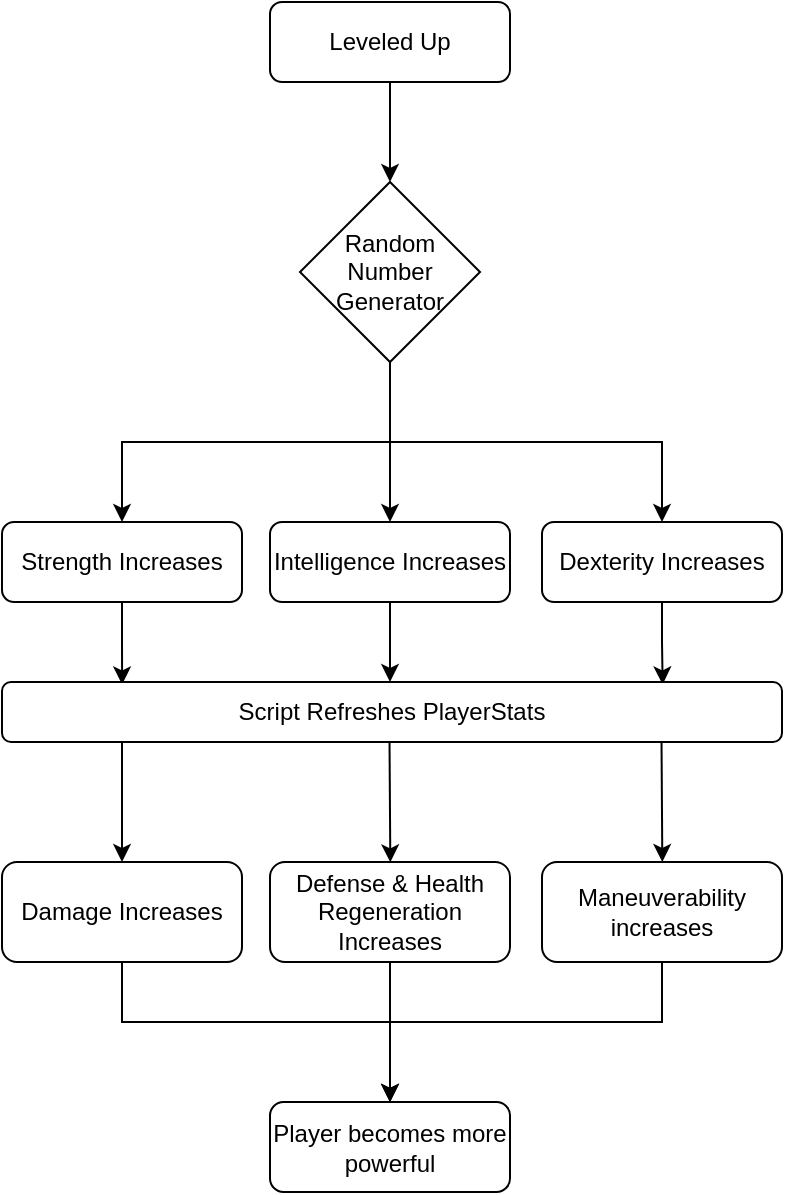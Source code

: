 <mxfile version="20.0.4" type="github">
  <diagram id="C5RBs43oDa-KdzZeNtuy" name="Page-1">
    <mxGraphModel dx="791" dy="384" grid="1" gridSize="10" guides="1" tooltips="1" connect="1" arrows="1" fold="1" page="1" pageScale="1" pageWidth="827" pageHeight="1169" math="0" shadow="0">
      <root>
        <mxCell id="WIyWlLk6GJQsqaUBKTNV-0" />
        <mxCell id="WIyWlLk6GJQsqaUBKTNV-1" parent="WIyWlLk6GJQsqaUBKTNV-0" />
        <mxCell id="4pMJG9k6GhykvoCumbi--1" style="edgeStyle=orthogonalEdgeStyle;rounded=0;orthogonalLoop=1;jettySize=auto;html=1;" edge="1" parent="WIyWlLk6GJQsqaUBKTNV-1">
          <mxGeometry relative="1" as="geometry">
            <mxPoint x="414" y="310" as="targetPoint" />
            <mxPoint x="414" y="230" as="sourcePoint" />
          </mxGeometry>
        </mxCell>
        <mxCell id="4pMJG9k6GhykvoCumbi--2" style="edgeStyle=orthogonalEdgeStyle;rounded=0;orthogonalLoop=1;jettySize=auto;html=1;entryX=0.5;entryY=0;entryDx=0;entryDy=0;" edge="1" parent="WIyWlLk6GJQsqaUBKTNV-1" target="4pMJG9k6GhykvoCumbi--4">
          <mxGeometry relative="1" as="geometry">
            <mxPoint x="560" y="310" as="targetPoint" />
            <mxPoint x="414" y="230" as="sourcePoint" />
            <Array as="points">
              <mxPoint x="414" y="270" />
              <mxPoint x="550" y="270" />
            </Array>
          </mxGeometry>
        </mxCell>
        <mxCell id="4pMJG9k6GhykvoCumbi--3" style="edgeStyle=orthogonalEdgeStyle;rounded=0;orthogonalLoop=1;jettySize=auto;html=1;" edge="1" parent="WIyWlLk6GJQsqaUBKTNV-1">
          <mxGeometry relative="1" as="geometry">
            <mxPoint x="280" y="310" as="targetPoint" />
            <mxPoint x="414" y="230" as="sourcePoint" />
            <Array as="points">
              <mxPoint x="414" y="270" />
              <mxPoint x="280" y="270" />
            </Array>
          </mxGeometry>
        </mxCell>
        <mxCell id="4pMJG9k6GhykvoCumbi--16" style="edgeStyle=orthogonalEdgeStyle;rounded=0;orthogonalLoop=1;jettySize=auto;html=1;entryX=0.847;entryY=0.041;entryDx=0;entryDy=0;entryPerimeter=0;" edge="1" parent="WIyWlLk6GJQsqaUBKTNV-1" source="4pMJG9k6GhykvoCumbi--4" target="4pMJG9k6GhykvoCumbi--10">
          <mxGeometry relative="1" as="geometry">
            <Array as="points" />
          </mxGeometry>
        </mxCell>
        <mxCell id="4pMJG9k6GhykvoCumbi--4" value="Dexterity Increases" style="rounded=1;whiteSpace=wrap;html=1;" vertex="1" parent="WIyWlLk6GJQsqaUBKTNV-1">
          <mxGeometry x="490" y="310" width="120" height="40" as="geometry" />
        </mxCell>
        <mxCell id="4pMJG9k6GhykvoCumbi--5" value="&lt;div&gt;Random&lt;/div&gt;&lt;div&gt;Number&lt;/div&gt;&lt;div&gt;Generator&lt;br&gt;&lt;/div&gt;" style="rhombus;whiteSpace=wrap;html=1;" vertex="1" parent="WIyWlLk6GJQsqaUBKTNV-1">
          <mxGeometry x="369" y="140" width="90" height="90" as="geometry" />
        </mxCell>
        <mxCell id="4pMJG9k6GhykvoCumbi--7" style="edgeStyle=orthogonalEdgeStyle;rounded=0;orthogonalLoop=1;jettySize=auto;html=1;entryX=0.5;entryY=0;entryDx=0;entryDy=0;" edge="1" parent="WIyWlLk6GJQsqaUBKTNV-1" source="4pMJG9k6GhykvoCumbi--6" target="4pMJG9k6GhykvoCumbi--5">
          <mxGeometry relative="1" as="geometry" />
        </mxCell>
        <mxCell id="4pMJG9k6GhykvoCumbi--6" value="Leveled Up" style="rounded=1;whiteSpace=wrap;html=1;" vertex="1" parent="WIyWlLk6GJQsqaUBKTNV-1">
          <mxGeometry x="354" y="50" width="120" height="40" as="geometry" />
        </mxCell>
        <mxCell id="4pMJG9k6GhykvoCumbi--15" style="edgeStyle=orthogonalEdgeStyle;rounded=0;orthogonalLoop=1;jettySize=auto;html=1;" edge="1" parent="WIyWlLk6GJQsqaUBKTNV-1" source="4pMJG9k6GhykvoCumbi--8">
          <mxGeometry relative="1" as="geometry">
            <mxPoint x="414" y="390" as="targetPoint" />
          </mxGeometry>
        </mxCell>
        <mxCell id="4pMJG9k6GhykvoCumbi--8" value="Intelligence Increases" style="rounded=1;whiteSpace=wrap;html=1;" vertex="1" parent="WIyWlLk6GJQsqaUBKTNV-1">
          <mxGeometry x="354" y="310" width="120" height="40" as="geometry" />
        </mxCell>
        <mxCell id="4pMJG9k6GhykvoCumbi--12" style="edgeStyle=orthogonalEdgeStyle;rounded=0;orthogonalLoop=1;jettySize=auto;html=1;entryX=0.154;entryY=0.041;entryDx=0;entryDy=0;entryPerimeter=0;" edge="1" parent="WIyWlLk6GJQsqaUBKTNV-1" source="4pMJG9k6GhykvoCumbi--9" target="4pMJG9k6GhykvoCumbi--10">
          <mxGeometry relative="1" as="geometry" />
        </mxCell>
        <mxCell id="4pMJG9k6GhykvoCumbi--9" value="Strength Increases" style="rounded=1;whiteSpace=wrap;html=1;" vertex="1" parent="WIyWlLk6GJQsqaUBKTNV-1">
          <mxGeometry x="220" y="310" width="120" height="40" as="geometry" />
        </mxCell>
        <mxCell id="4pMJG9k6GhykvoCumbi--10" value="Script Refreshes PlayerStats" style="rounded=1;whiteSpace=wrap;html=1;" vertex="1" parent="WIyWlLk6GJQsqaUBKTNV-1">
          <mxGeometry x="220" y="390" width="390" height="30" as="geometry" />
        </mxCell>
        <mxCell id="4pMJG9k6GhykvoCumbi--13" value="" style="endArrow=classic;html=1;rounded=0;" edge="1" parent="WIyWlLk6GJQsqaUBKTNV-1">
          <mxGeometry width="50" height="50" relative="1" as="geometry">
            <mxPoint x="280" y="420" as="sourcePoint" />
            <mxPoint x="280" y="480" as="targetPoint" />
          </mxGeometry>
        </mxCell>
        <mxCell id="4pMJG9k6GhykvoCumbi--17" value="" style="endArrow=classic;html=1;rounded=0;exitX=0.149;exitY=0.994;exitDx=0;exitDy=0;exitPerimeter=0;" edge="1" parent="WIyWlLk6GJQsqaUBKTNV-1">
          <mxGeometry width="50" height="50" relative="1" as="geometry">
            <mxPoint x="413.76" y="420.0" as="sourcePoint" />
            <mxPoint x="414.16" y="480.18" as="targetPoint" />
          </mxGeometry>
        </mxCell>
        <mxCell id="4pMJG9k6GhykvoCumbi--18" value="" style="endArrow=classic;html=1;rounded=0;exitX=0.149;exitY=0.994;exitDx=0;exitDy=0;exitPerimeter=0;" edge="1" parent="WIyWlLk6GJQsqaUBKTNV-1">
          <mxGeometry width="50" height="50" relative="1" as="geometry">
            <mxPoint x="549.76" y="419.82" as="sourcePoint" />
            <mxPoint x="550.16" y="480" as="targetPoint" />
          </mxGeometry>
        </mxCell>
        <mxCell id="4pMJG9k6GhykvoCumbi--23" style="edgeStyle=orthogonalEdgeStyle;rounded=0;orthogonalLoop=1;jettySize=auto;html=1;entryX=0.5;entryY=0;entryDx=0;entryDy=0;" edge="1" parent="WIyWlLk6GJQsqaUBKTNV-1" source="4pMJG9k6GhykvoCumbi--19" target="4pMJG9k6GhykvoCumbi--22">
          <mxGeometry relative="1" as="geometry">
            <Array as="points">
              <mxPoint x="280" y="560" />
              <mxPoint x="414" y="560" />
            </Array>
          </mxGeometry>
        </mxCell>
        <mxCell id="4pMJG9k6GhykvoCumbi--19" value="Damage Increases" style="rounded=1;whiteSpace=wrap;html=1;" vertex="1" parent="WIyWlLk6GJQsqaUBKTNV-1">
          <mxGeometry x="220" y="480" width="120" height="50" as="geometry" />
        </mxCell>
        <mxCell id="4pMJG9k6GhykvoCumbi--24" style="edgeStyle=orthogonalEdgeStyle;rounded=0;orthogonalLoop=1;jettySize=auto;html=1;" edge="1" parent="WIyWlLk6GJQsqaUBKTNV-1" source="4pMJG9k6GhykvoCumbi--20">
          <mxGeometry relative="1" as="geometry">
            <mxPoint x="414" y="600" as="targetPoint" />
          </mxGeometry>
        </mxCell>
        <mxCell id="4pMJG9k6GhykvoCumbi--20" value="Defense &amp;amp; Health Regeneration Increases" style="rounded=1;whiteSpace=wrap;html=1;" vertex="1" parent="WIyWlLk6GJQsqaUBKTNV-1">
          <mxGeometry x="354" y="480" width="120" height="50" as="geometry" />
        </mxCell>
        <mxCell id="4pMJG9k6GhykvoCumbi--25" style="edgeStyle=orthogonalEdgeStyle;rounded=0;orthogonalLoop=1;jettySize=auto;html=1;" edge="1" parent="WIyWlLk6GJQsqaUBKTNV-1" source="4pMJG9k6GhykvoCumbi--21" target="4pMJG9k6GhykvoCumbi--22">
          <mxGeometry relative="1" as="geometry">
            <Array as="points">
              <mxPoint x="550" y="560" />
              <mxPoint x="414" y="560" />
            </Array>
          </mxGeometry>
        </mxCell>
        <mxCell id="4pMJG9k6GhykvoCumbi--21" value="Maneuverability increases" style="rounded=1;whiteSpace=wrap;html=1;" vertex="1" parent="WIyWlLk6GJQsqaUBKTNV-1">
          <mxGeometry x="490" y="480" width="120" height="50" as="geometry" />
        </mxCell>
        <mxCell id="4pMJG9k6GhykvoCumbi--22" value="Player becomes more powerful" style="rounded=1;whiteSpace=wrap;html=1;" vertex="1" parent="WIyWlLk6GJQsqaUBKTNV-1">
          <mxGeometry x="354" y="600" width="120" height="45" as="geometry" />
        </mxCell>
      </root>
    </mxGraphModel>
  </diagram>
</mxfile>
